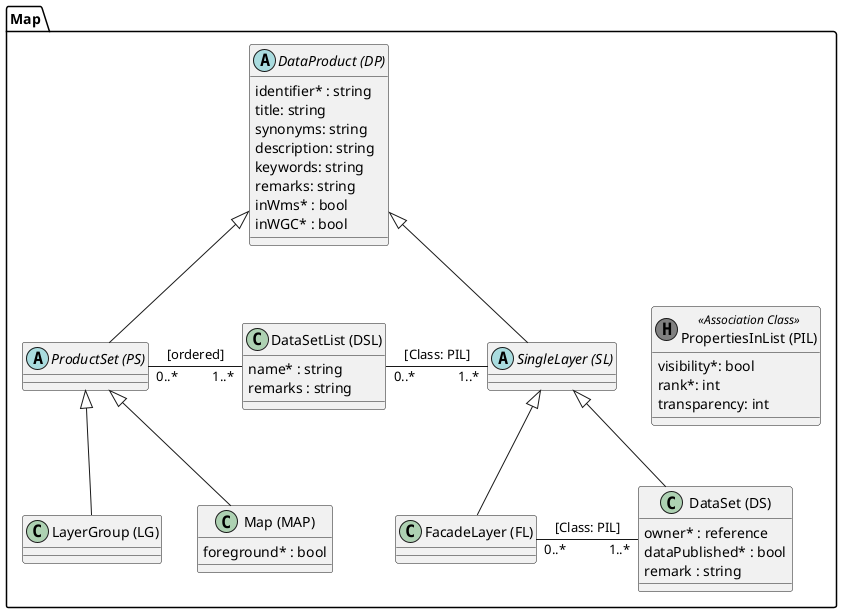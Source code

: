 @startuml
package Map {
  abstract class "DataProduct (DP)" as dp {
      identifier* : string
      title: string
      synonyms: string
      description: string
      keywords: string
      remarks: string
      inWms* : bool
      inWGC* : bool
  }
  
  abstract class "ProductSet (PS)" as ps
  class "LayerGroup (LG)" as lg

  class "Map (MAP)" as map {
    foreground* : bool
  }
  
  class "DataSetList (DSL)" as dsl {
    name* : string
    remarks : string
  }
  
  abstract class "SingleLayer (SL)" as sl
  class "FacadeLayer (FL)" as fl
  class "DataSet (DS)" as ds {
    owner* : reference
    dataPublished* : bool
    remark : string
  }
  
  class "PropertiesInList (PIL)" as pil << (H, grey) Association Class >> {
  	visibility*: bool
    rank*: int
    transparency: int
  }
  
  dp <|-- ps
  ps <|-- lg
  ps <|-- map
  
  dp <|-- sl
  sl <|-- ds
  sl <|-- fl
  
  ps "0..*" - "1..*" dsl : [ordered]
  
  dsl "0..*" - "1..*" sl : [Class: PIL]  
  fl "0..*" - "1..*" ds : [Class: PIL]
  
  ' layout help
  sl -[hidden]> pil
}
@enduml
